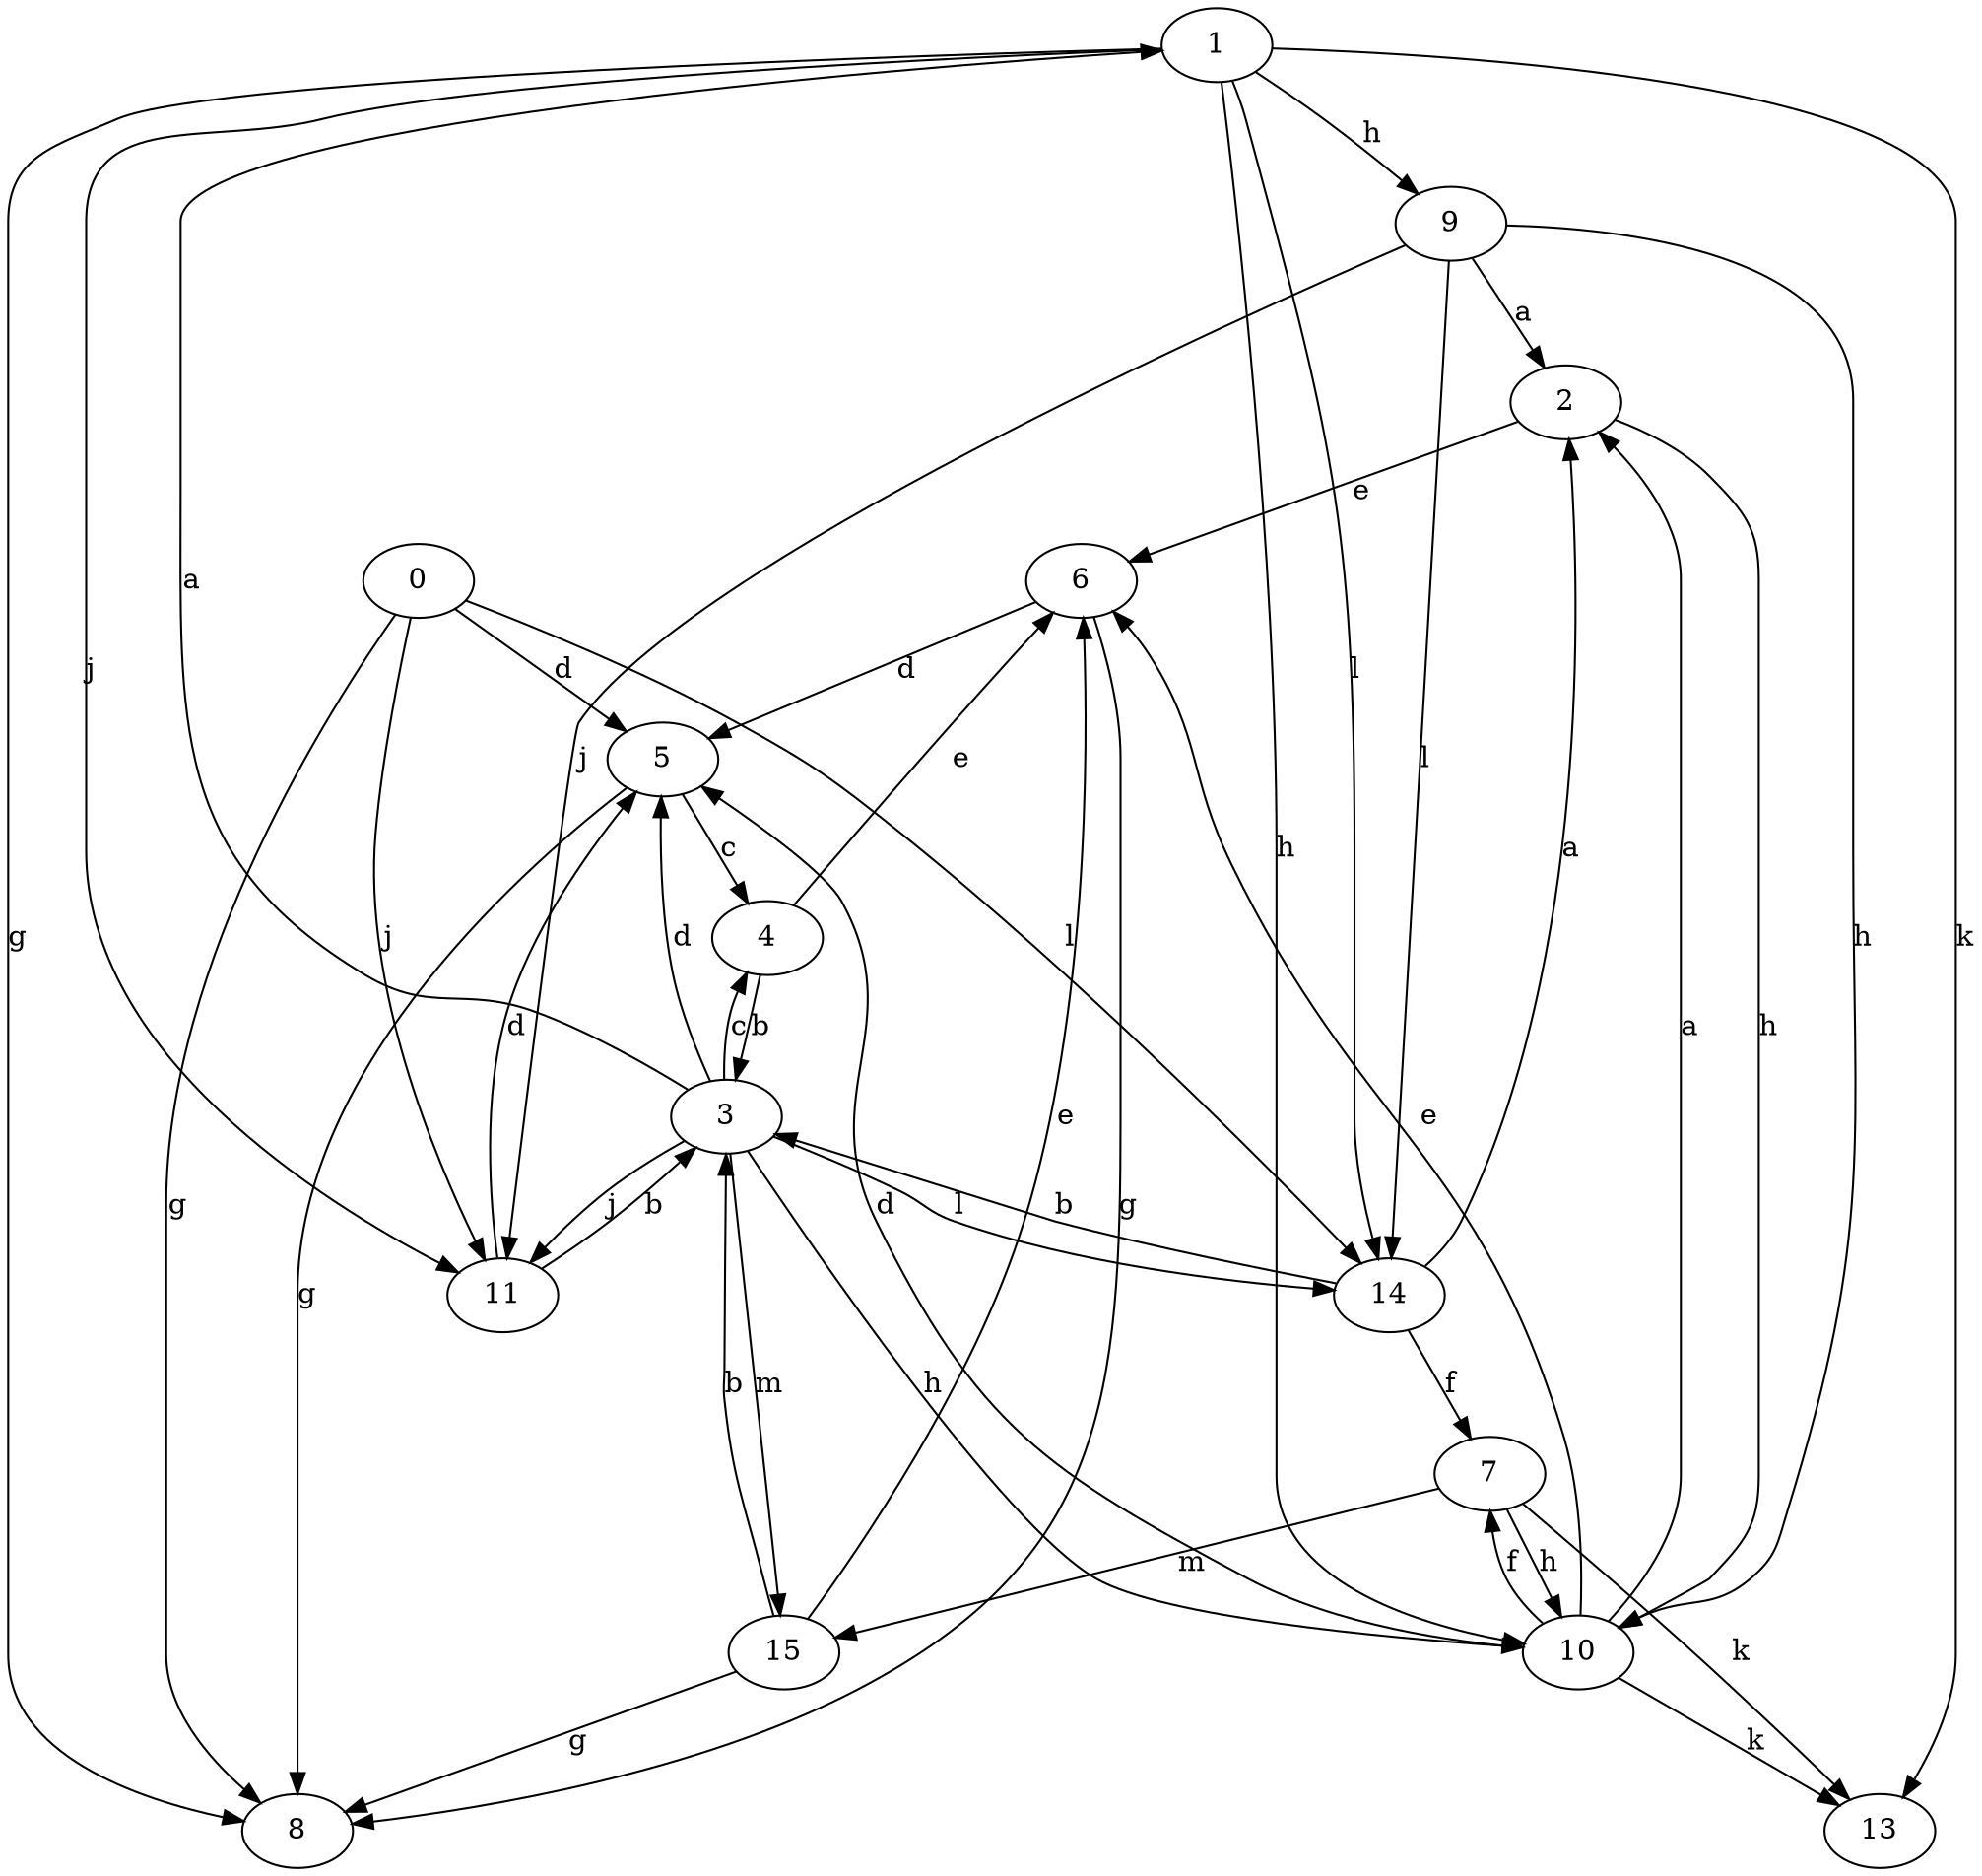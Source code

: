 strict digraph  {
1;
2;
0;
3;
4;
5;
6;
7;
8;
9;
10;
11;
13;
14;
15;
1 -> 8  [label=g];
1 -> 9  [label=h];
1 -> 10  [label=h];
1 -> 11  [label=j];
1 -> 13  [label=k];
1 -> 14  [label=l];
2 -> 6  [label=e];
2 -> 10  [label=h];
0 -> 5  [label=d];
0 -> 8  [label=g];
0 -> 11  [label=j];
0 -> 14  [label=l];
3 -> 1  [label=a];
3 -> 4  [label=c];
3 -> 5  [label=d];
3 -> 10  [label=h];
3 -> 11  [label=j];
3 -> 14  [label=l];
3 -> 15  [label=m];
4 -> 3  [label=b];
4 -> 6  [label=e];
5 -> 4  [label=c];
5 -> 8  [label=g];
6 -> 5  [label=d];
6 -> 8  [label=g];
7 -> 10  [label=h];
7 -> 13  [label=k];
7 -> 15  [label=m];
9 -> 2  [label=a];
9 -> 10  [label=h];
9 -> 11  [label=j];
9 -> 14  [label=l];
10 -> 2  [label=a];
10 -> 5  [label=d];
10 -> 6  [label=e];
10 -> 7  [label=f];
10 -> 13  [label=k];
11 -> 3  [label=b];
11 -> 5  [label=d];
14 -> 2  [label=a];
14 -> 3  [label=b];
14 -> 7  [label=f];
15 -> 3  [label=b];
15 -> 6  [label=e];
15 -> 8  [label=g];
}
